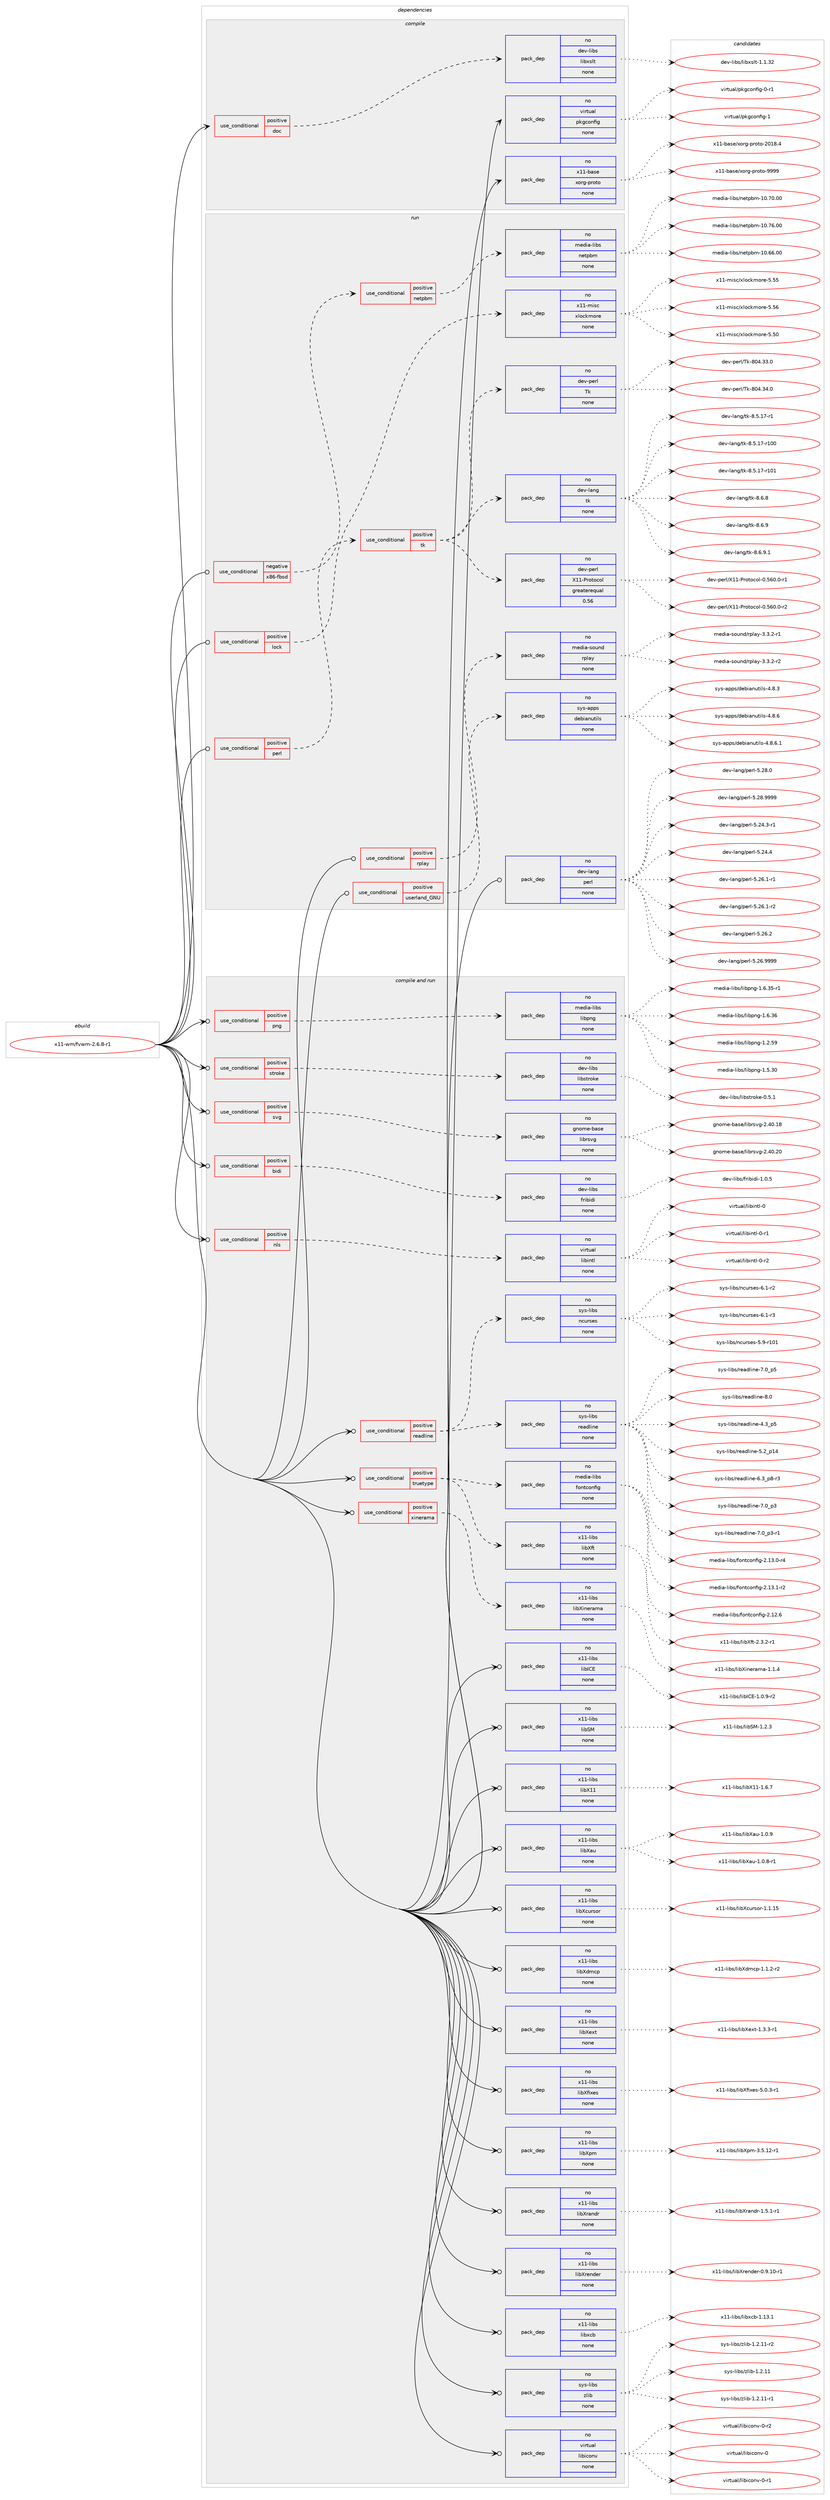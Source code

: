digraph prolog {

# *************
# Graph options
# *************

newrank=true;
concentrate=true;
compound=true;
graph [rankdir=LR,fontname=Helvetica,fontsize=10,ranksep=1.5];#, ranksep=2.5, nodesep=0.2];
edge  [arrowhead=vee];
node  [fontname=Helvetica,fontsize=10];

# **********
# The ebuild
# **********

subgraph cluster_leftcol {
color=gray;
rank=same;
label=<<i>ebuild</i>>;
id [label="x11-wm/fvwm-2.6.8-r1", color=red, width=4, href="../x11-wm/fvwm-2.6.8-r1.svg"];
}

# ****************
# The dependencies
# ****************

subgraph cluster_midcol {
color=gray;
label=<<i>dependencies</i>>;
subgraph cluster_compile {
fillcolor="#eeeeee";
style=filled;
label=<<i>compile</i>>;
subgraph cond467339 {
dependency1770214 [label=<<TABLE BORDER="0" CELLBORDER="1" CELLSPACING="0" CELLPADDING="4"><TR><TD ROWSPAN="3" CELLPADDING="10">use_conditional</TD></TR><TR><TD>positive</TD></TR><TR><TD>doc</TD></TR></TABLE>>, shape=none, color=red];
subgraph pack1272991 {
dependency1770215 [label=<<TABLE BORDER="0" CELLBORDER="1" CELLSPACING="0" CELLPADDING="4" WIDTH="220"><TR><TD ROWSPAN="6" CELLPADDING="30">pack_dep</TD></TR><TR><TD WIDTH="110">no</TD></TR><TR><TD>dev-libs</TD></TR><TR><TD>libxslt</TD></TR><TR><TD>none</TD></TR><TR><TD></TD></TR></TABLE>>, shape=none, color=blue];
}
dependency1770214:e -> dependency1770215:w [weight=20,style="dashed",arrowhead="vee"];
}
id:e -> dependency1770214:w [weight=20,style="solid",arrowhead="vee"];
subgraph pack1272992 {
dependency1770216 [label=<<TABLE BORDER="0" CELLBORDER="1" CELLSPACING="0" CELLPADDING="4" WIDTH="220"><TR><TD ROWSPAN="6" CELLPADDING="30">pack_dep</TD></TR><TR><TD WIDTH="110">no</TD></TR><TR><TD>virtual</TD></TR><TR><TD>pkgconfig</TD></TR><TR><TD>none</TD></TR><TR><TD></TD></TR></TABLE>>, shape=none, color=blue];
}
id:e -> dependency1770216:w [weight=20,style="solid",arrowhead="vee"];
subgraph pack1272993 {
dependency1770217 [label=<<TABLE BORDER="0" CELLBORDER="1" CELLSPACING="0" CELLPADDING="4" WIDTH="220"><TR><TD ROWSPAN="6" CELLPADDING="30">pack_dep</TD></TR><TR><TD WIDTH="110">no</TD></TR><TR><TD>x11-base</TD></TR><TR><TD>xorg-proto</TD></TR><TR><TD>none</TD></TR><TR><TD></TD></TR></TABLE>>, shape=none, color=blue];
}
id:e -> dependency1770217:w [weight=20,style="solid",arrowhead="vee"];
}
subgraph cluster_compileandrun {
fillcolor="#eeeeee";
style=filled;
label=<<i>compile and run</i>>;
subgraph cond467340 {
dependency1770218 [label=<<TABLE BORDER="0" CELLBORDER="1" CELLSPACING="0" CELLPADDING="4"><TR><TD ROWSPAN="3" CELLPADDING="10">use_conditional</TD></TR><TR><TD>positive</TD></TR><TR><TD>bidi</TD></TR></TABLE>>, shape=none, color=red];
subgraph pack1272994 {
dependency1770219 [label=<<TABLE BORDER="0" CELLBORDER="1" CELLSPACING="0" CELLPADDING="4" WIDTH="220"><TR><TD ROWSPAN="6" CELLPADDING="30">pack_dep</TD></TR><TR><TD WIDTH="110">no</TD></TR><TR><TD>dev-libs</TD></TR><TR><TD>fribidi</TD></TR><TR><TD>none</TD></TR><TR><TD></TD></TR></TABLE>>, shape=none, color=blue];
}
dependency1770218:e -> dependency1770219:w [weight=20,style="dashed",arrowhead="vee"];
}
id:e -> dependency1770218:w [weight=20,style="solid",arrowhead="odotvee"];
subgraph cond467341 {
dependency1770220 [label=<<TABLE BORDER="0" CELLBORDER="1" CELLSPACING="0" CELLPADDING="4"><TR><TD ROWSPAN="3" CELLPADDING="10">use_conditional</TD></TR><TR><TD>positive</TD></TR><TR><TD>nls</TD></TR></TABLE>>, shape=none, color=red];
subgraph pack1272995 {
dependency1770221 [label=<<TABLE BORDER="0" CELLBORDER="1" CELLSPACING="0" CELLPADDING="4" WIDTH="220"><TR><TD ROWSPAN="6" CELLPADDING="30">pack_dep</TD></TR><TR><TD WIDTH="110">no</TD></TR><TR><TD>virtual</TD></TR><TR><TD>libintl</TD></TR><TR><TD>none</TD></TR><TR><TD></TD></TR></TABLE>>, shape=none, color=blue];
}
dependency1770220:e -> dependency1770221:w [weight=20,style="dashed",arrowhead="vee"];
}
id:e -> dependency1770220:w [weight=20,style="solid",arrowhead="odotvee"];
subgraph cond467342 {
dependency1770222 [label=<<TABLE BORDER="0" CELLBORDER="1" CELLSPACING="0" CELLPADDING="4"><TR><TD ROWSPAN="3" CELLPADDING="10">use_conditional</TD></TR><TR><TD>positive</TD></TR><TR><TD>png</TD></TR></TABLE>>, shape=none, color=red];
subgraph pack1272996 {
dependency1770223 [label=<<TABLE BORDER="0" CELLBORDER="1" CELLSPACING="0" CELLPADDING="4" WIDTH="220"><TR><TD ROWSPAN="6" CELLPADDING="30">pack_dep</TD></TR><TR><TD WIDTH="110">no</TD></TR><TR><TD>media-libs</TD></TR><TR><TD>libpng</TD></TR><TR><TD>none</TD></TR><TR><TD></TD></TR></TABLE>>, shape=none, color=blue];
}
dependency1770222:e -> dependency1770223:w [weight=20,style="dashed",arrowhead="vee"];
}
id:e -> dependency1770222:w [weight=20,style="solid",arrowhead="odotvee"];
subgraph cond467343 {
dependency1770224 [label=<<TABLE BORDER="0" CELLBORDER="1" CELLSPACING="0" CELLPADDING="4"><TR><TD ROWSPAN="3" CELLPADDING="10">use_conditional</TD></TR><TR><TD>positive</TD></TR><TR><TD>readline</TD></TR></TABLE>>, shape=none, color=red];
subgraph pack1272997 {
dependency1770225 [label=<<TABLE BORDER="0" CELLBORDER="1" CELLSPACING="0" CELLPADDING="4" WIDTH="220"><TR><TD ROWSPAN="6" CELLPADDING="30">pack_dep</TD></TR><TR><TD WIDTH="110">no</TD></TR><TR><TD>sys-libs</TD></TR><TR><TD>ncurses</TD></TR><TR><TD>none</TD></TR><TR><TD></TD></TR></TABLE>>, shape=none, color=blue];
}
dependency1770224:e -> dependency1770225:w [weight=20,style="dashed",arrowhead="vee"];
subgraph pack1272998 {
dependency1770226 [label=<<TABLE BORDER="0" CELLBORDER="1" CELLSPACING="0" CELLPADDING="4" WIDTH="220"><TR><TD ROWSPAN="6" CELLPADDING="30">pack_dep</TD></TR><TR><TD WIDTH="110">no</TD></TR><TR><TD>sys-libs</TD></TR><TR><TD>readline</TD></TR><TR><TD>none</TD></TR><TR><TD></TD></TR></TABLE>>, shape=none, color=blue];
}
dependency1770224:e -> dependency1770226:w [weight=20,style="dashed",arrowhead="vee"];
}
id:e -> dependency1770224:w [weight=20,style="solid",arrowhead="odotvee"];
subgraph cond467344 {
dependency1770227 [label=<<TABLE BORDER="0" CELLBORDER="1" CELLSPACING="0" CELLPADDING="4"><TR><TD ROWSPAN="3" CELLPADDING="10">use_conditional</TD></TR><TR><TD>positive</TD></TR><TR><TD>stroke</TD></TR></TABLE>>, shape=none, color=red];
subgraph pack1272999 {
dependency1770228 [label=<<TABLE BORDER="0" CELLBORDER="1" CELLSPACING="0" CELLPADDING="4" WIDTH="220"><TR><TD ROWSPAN="6" CELLPADDING="30">pack_dep</TD></TR><TR><TD WIDTH="110">no</TD></TR><TR><TD>dev-libs</TD></TR><TR><TD>libstroke</TD></TR><TR><TD>none</TD></TR><TR><TD></TD></TR></TABLE>>, shape=none, color=blue];
}
dependency1770227:e -> dependency1770228:w [weight=20,style="dashed",arrowhead="vee"];
}
id:e -> dependency1770227:w [weight=20,style="solid",arrowhead="odotvee"];
subgraph cond467345 {
dependency1770229 [label=<<TABLE BORDER="0" CELLBORDER="1" CELLSPACING="0" CELLPADDING="4"><TR><TD ROWSPAN="3" CELLPADDING="10">use_conditional</TD></TR><TR><TD>positive</TD></TR><TR><TD>svg</TD></TR></TABLE>>, shape=none, color=red];
subgraph pack1273000 {
dependency1770230 [label=<<TABLE BORDER="0" CELLBORDER="1" CELLSPACING="0" CELLPADDING="4" WIDTH="220"><TR><TD ROWSPAN="6" CELLPADDING="30">pack_dep</TD></TR><TR><TD WIDTH="110">no</TD></TR><TR><TD>gnome-base</TD></TR><TR><TD>librsvg</TD></TR><TR><TD>none</TD></TR><TR><TD></TD></TR></TABLE>>, shape=none, color=blue];
}
dependency1770229:e -> dependency1770230:w [weight=20,style="dashed",arrowhead="vee"];
}
id:e -> dependency1770229:w [weight=20,style="solid",arrowhead="odotvee"];
subgraph cond467346 {
dependency1770231 [label=<<TABLE BORDER="0" CELLBORDER="1" CELLSPACING="0" CELLPADDING="4"><TR><TD ROWSPAN="3" CELLPADDING="10">use_conditional</TD></TR><TR><TD>positive</TD></TR><TR><TD>truetype</TD></TR></TABLE>>, shape=none, color=red];
subgraph pack1273001 {
dependency1770232 [label=<<TABLE BORDER="0" CELLBORDER="1" CELLSPACING="0" CELLPADDING="4" WIDTH="220"><TR><TD ROWSPAN="6" CELLPADDING="30">pack_dep</TD></TR><TR><TD WIDTH="110">no</TD></TR><TR><TD>media-libs</TD></TR><TR><TD>fontconfig</TD></TR><TR><TD>none</TD></TR><TR><TD></TD></TR></TABLE>>, shape=none, color=blue];
}
dependency1770231:e -> dependency1770232:w [weight=20,style="dashed",arrowhead="vee"];
subgraph pack1273002 {
dependency1770233 [label=<<TABLE BORDER="0" CELLBORDER="1" CELLSPACING="0" CELLPADDING="4" WIDTH="220"><TR><TD ROWSPAN="6" CELLPADDING="30">pack_dep</TD></TR><TR><TD WIDTH="110">no</TD></TR><TR><TD>x11-libs</TD></TR><TR><TD>libXft</TD></TR><TR><TD>none</TD></TR><TR><TD></TD></TR></TABLE>>, shape=none, color=blue];
}
dependency1770231:e -> dependency1770233:w [weight=20,style="dashed",arrowhead="vee"];
}
id:e -> dependency1770231:w [weight=20,style="solid",arrowhead="odotvee"];
subgraph cond467347 {
dependency1770234 [label=<<TABLE BORDER="0" CELLBORDER="1" CELLSPACING="0" CELLPADDING="4"><TR><TD ROWSPAN="3" CELLPADDING="10">use_conditional</TD></TR><TR><TD>positive</TD></TR><TR><TD>xinerama</TD></TR></TABLE>>, shape=none, color=red];
subgraph pack1273003 {
dependency1770235 [label=<<TABLE BORDER="0" CELLBORDER="1" CELLSPACING="0" CELLPADDING="4" WIDTH="220"><TR><TD ROWSPAN="6" CELLPADDING="30">pack_dep</TD></TR><TR><TD WIDTH="110">no</TD></TR><TR><TD>x11-libs</TD></TR><TR><TD>libXinerama</TD></TR><TR><TD>none</TD></TR><TR><TD></TD></TR></TABLE>>, shape=none, color=blue];
}
dependency1770234:e -> dependency1770235:w [weight=20,style="dashed",arrowhead="vee"];
}
id:e -> dependency1770234:w [weight=20,style="solid",arrowhead="odotvee"];
subgraph pack1273004 {
dependency1770236 [label=<<TABLE BORDER="0" CELLBORDER="1" CELLSPACING="0" CELLPADDING="4" WIDTH="220"><TR><TD ROWSPAN="6" CELLPADDING="30">pack_dep</TD></TR><TR><TD WIDTH="110">no</TD></TR><TR><TD>sys-libs</TD></TR><TR><TD>zlib</TD></TR><TR><TD>none</TD></TR><TR><TD></TD></TR></TABLE>>, shape=none, color=blue];
}
id:e -> dependency1770236:w [weight=20,style="solid",arrowhead="odotvee"];
subgraph pack1273005 {
dependency1770237 [label=<<TABLE BORDER="0" CELLBORDER="1" CELLSPACING="0" CELLPADDING="4" WIDTH="220"><TR><TD ROWSPAN="6" CELLPADDING="30">pack_dep</TD></TR><TR><TD WIDTH="110">no</TD></TR><TR><TD>virtual</TD></TR><TR><TD>libiconv</TD></TR><TR><TD>none</TD></TR><TR><TD></TD></TR></TABLE>>, shape=none, color=blue];
}
id:e -> dependency1770237:w [weight=20,style="solid",arrowhead="odotvee"];
subgraph pack1273006 {
dependency1770238 [label=<<TABLE BORDER="0" CELLBORDER="1" CELLSPACING="0" CELLPADDING="4" WIDTH="220"><TR><TD ROWSPAN="6" CELLPADDING="30">pack_dep</TD></TR><TR><TD WIDTH="110">no</TD></TR><TR><TD>x11-libs</TD></TR><TR><TD>libICE</TD></TR><TR><TD>none</TD></TR><TR><TD></TD></TR></TABLE>>, shape=none, color=blue];
}
id:e -> dependency1770238:w [weight=20,style="solid",arrowhead="odotvee"];
subgraph pack1273007 {
dependency1770239 [label=<<TABLE BORDER="0" CELLBORDER="1" CELLSPACING="0" CELLPADDING="4" WIDTH="220"><TR><TD ROWSPAN="6" CELLPADDING="30">pack_dep</TD></TR><TR><TD WIDTH="110">no</TD></TR><TR><TD>x11-libs</TD></TR><TR><TD>libSM</TD></TR><TR><TD>none</TD></TR><TR><TD></TD></TR></TABLE>>, shape=none, color=blue];
}
id:e -> dependency1770239:w [weight=20,style="solid",arrowhead="odotvee"];
subgraph pack1273008 {
dependency1770240 [label=<<TABLE BORDER="0" CELLBORDER="1" CELLSPACING="0" CELLPADDING="4" WIDTH="220"><TR><TD ROWSPAN="6" CELLPADDING="30">pack_dep</TD></TR><TR><TD WIDTH="110">no</TD></TR><TR><TD>x11-libs</TD></TR><TR><TD>libX11</TD></TR><TR><TD>none</TD></TR><TR><TD></TD></TR></TABLE>>, shape=none, color=blue];
}
id:e -> dependency1770240:w [weight=20,style="solid",arrowhead="odotvee"];
subgraph pack1273009 {
dependency1770241 [label=<<TABLE BORDER="0" CELLBORDER="1" CELLSPACING="0" CELLPADDING="4" WIDTH="220"><TR><TD ROWSPAN="6" CELLPADDING="30">pack_dep</TD></TR><TR><TD WIDTH="110">no</TD></TR><TR><TD>x11-libs</TD></TR><TR><TD>libXau</TD></TR><TR><TD>none</TD></TR><TR><TD></TD></TR></TABLE>>, shape=none, color=blue];
}
id:e -> dependency1770241:w [weight=20,style="solid",arrowhead="odotvee"];
subgraph pack1273010 {
dependency1770242 [label=<<TABLE BORDER="0" CELLBORDER="1" CELLSPACING="0" CELLPADDING="4" WIDTH="220"><TR><TD ROWSPAN="6" CELLPADDING="30">pack_dep</TD></TR><TR><TD WIDTH="110">no</TD></TR><TR><TD>x11-libs</TD></TR><TR><TD>libXcursor</TD></TR><TR><TD>none</TD></TR><TR><TD></TD></TR></TABLE>>, shape=none, color=blue];
}
id:e -> dependency1770242:w [weight=20,style="solid",arrowhead="odotvee"];
subgraph pack1273011 {
dependency1770243 [label=<<TABLE BORDER="0" CELLBORDER="1" CELLSPACING="0" CELLPADDING="4" WIDTH="220"><TR><TD ROWSPAN="6" CELLPADDING="30">pack_dep</TD></TR><TR><TD WIDTH="110">no</TD></TR><TR><TD>x11-libs</TD></TR><TR><TD>libXdmcp</TD></TR><TR><TD>none</TD></TR><TR><TD></TD></TR></TABLE>>, shape=none, color=blue];
}
id:e -> dependency1770243:w [weight=20,style="solid",arrowhead="odotvee"];
subgraph pack1273012 {
dependency1770244 [label=<<TABLE BORDER="0" CELLBORDER="1" CELLSPACING="0" CELLPADDING="4" WIDTH="220"><TR><TD ROWSPAN="6" CELLPADDING="30">pack_dep</TD></TR><TR><TD WIDTH="110">no</TD></TR><TR><TD>x11-libs</TD></TR><TR><TD>libXext</TD></TR><TR><TD>none</TD></TR><TR><TD></TD></TR></TABLE>>, shape=none, color=blue];
}
id:e -> dependency1770244:w [weight=20,style="solid",arrowhead="odotvee"];
subgraph pack1273013 {
dependency1770245 [label=<<TABLE BORDER="0" CELLBORDER="1" CELLSPACING="0" CELLPADDING="4" WIDTH="220"><TR><TD ROWSPAN="6" CELLPADDING="30">pack_dep</TD></TR><TR><TD WIDTH="110">no</TD></TR><TR><TD>x11-libs</TD></TR><TR><TD>libXfixes</TD></TR><TR><TD>none</TD></TR><TR><TD></TD></TR></TABLE>>, shape=none, color=blue];
}
id:e -> dependency1770245:w [weight=20,style="solid",arrowhead="odotvee"];
subgraph pack1273014 {
dependency1770246 [label=<<TABLE BORDER="0" CELLBORDER="1" CELLSPACING="0" CELLPADDING="4" WIDTH="220"><TR><TD ROWSPAN="6" CELLPADDING="30">pack_dep</TD></TR><TR><TD WIDTH="110">no</TD></TR><TR><TD>x11-libs</TD></TR><TR><TD>libXpm</TD></TR><TR><TD>none</TD></TR><TR><TD></TD></TR></TABLE>>, shape=none, color=blue];
}
id:e -> dependency1770246:w [weight=20,style="solid",arrowhead="odotvee"];
subgraph pack1273015 {
dependency1770247 [label=<<TABLE BORDER="0" CELLBORDER="1" CELLSPACING="0" CELLPADDING="4" WIDTH="220"><TR><TD ROWSPAN="6" CELLPADDING="30">pack_dep</TD></TR><TR><TD WIDTH="110">no</TD></TR><TR><TD>x11-libs</TD></TR><TR><TD>libXrandr</TD></TR><TR><TD>none</TD></TR><TR><TD></TD></TR></TABLE>>, shape=none, color=blue];
}
id:e -> dependency1770247:w [weight=20,style="solid",arrowhead="odotvee"];
subgraph pack1273016 {
dependency1770248 [label=<<TABLE BORDER="0" CELLBORDER="1" CELLSPACING="0" CELLPADDING="4" WIDTH="220"><TR><TD ROWSPAN="6" CELLPADDING="30">pack_dep</TD></TR><TR><TD WIDTH="110">no</TD></TR><TR><TD>x11-libs</TD></TR><TR><TD>libXrender</TD></TR><TR><TD>none</TD></TR><TR><TD></TD></TR></TABLE>>, shape=none, color=blue];
}
id:e -> dependency1770248:w [weight=20,style="solid",arrowhead="odotvee"];
subgraph pack1273017 {
dependency1770249 [label=<<TABLE BORDER="0" CELLBORDER="1" CELLSPACING="0" CELLPADDING="4" WIDTH="220"><TR><TD ROWSPAN="6" CELLPADDING="30">pack_dep</TD></TR><TR><TD WIDTH="110">no</TD></TR><TR><TD>x11-libs</TD></TR><TR><TD>libxcb</TD></TR><TR><TD>none</TD></TR><TR><TD></TD></TR></TABLE>>, shape=none, color=blue];
}
id:e -> dependency1770249:w [weight=20,style="solid",arrowhead="odotvee"];
}
subgraph cluster_run {
fillcolor="#eeeeee";
style=filled;
label=<<i>run</i>>;
subgraph cond467348 {
dependency1770250 [label=<<TABLE BORDER="0" CELLBORDER="1" CELLSPACING="0" CELLPADDING="4"><TR><TD ROWSPAN="3" CELLPADDING="10">use_conditional</TD></TR><TR><TD>negative</TD></TR><TR><TD>x86-fbsd</TD></TR></TABLE>>, shape=none, color=red];
subgraph cond467349 {
dependency1770251 [label=<<TABLE BORDER="0" CELLBORDER="1" CELLSPACING="0" CELLPADDING="4"><TR><TD ROWSPAN="3" CELLPADDING="10">use_conditional</TD></TR><TR><TD>positive</TD></TR><TR><TD>netpbm</TD></TR></TABLE>>, shape=none, color=red];
subgraph pack1273018 {
dependency1770252 [label=<<TABLE BORDER="0" CELLBORDER="1" CELLSPACING="0" CELLPADDING="4" WIDTH="220"><TR><TD ROWSPAN="6" CELLPADDING="30">pack_dep</TD></TR><TR><TD WIDTH="110">no</TD></TR><TR><TD>media-libs</TD></TR><TR><TD>netpbm</TD></TR><TR><TD>none</TD></TR><TR><TD></TD></TR></TABLE>>, shape=none, color=blue];
}
dependency1770251:e -> dependency1770252:w [weight=20,style="dashed",arrowhead="vee"];
}
dependency1770250:e -> dependency1770251:w [weight=20,style="dashed",arrowhead="vee"];
}
id:e -> dependency1770250:w [weight=20,style="solid",arrowhead="odot"];
subgraph cond467350 {
dependency1770253 [label=<<TABLE BORDER="0" CELLBORDER="1" CELLSPACING="0" CELLPADDING="4"><TR><TD ROWSPAN="3" CELLPADDING="10">use_conditional</TD></TR><TR><TD>positive</TD></TR><TR><TD>lock</TD></TR></TABLE>>, shape=none, color=red];
subgraph pack1273019 {
dependency1770254 [label=<<TABLE BORDER="0" CELLBORDER="1" CELLSPACING="0" CELLPADDING="4" WIDTH="220"><TR><TD ROWSPAN="6" CELLPADDING="30">pack_dep</TD></TR><TR><TD WIDTH="110">no</TD></TR><TR><TD>x11-misc</TD></TR><TR><TD>xlockmore</TD></TR><TR><TD>none</TD></TR><TR><TD></TD></TR></TABLE>>, shape=none, color=blue];
}
dependency1770253:e -> dependency1770254:w [weight=20,style="dashed",arrowhead="vee"];
}
id:e -> dependency1770253:w [weight=20,style="solid",arrowhead="odot"];
subgraph cond467351 {
dependency1770255 [label=<<TABLE BORDER="0" CELLBORDER="1" CELLSPACING="0" CELLPADDING="4"><TR><TD ROWSPAN="3" CELLPADDING="10">use_conditional</TD></TR><TR><TD>positive</TD></TR><TR><TD>perl</TD></TR></TABLE>>, shape=none, color=red];
subgraph cond467352 {
dependency1770256 [label=<<TABLE BORDER="0" CELLBORDER="1" CELLSPACING="0" CELLPADDING="4"><TR><TD ROWSPAN="3" CELLPADDING="10">use_conditional</TD></TR><TR><TD>positive</TD></TR><TR><TD>tk</TD></TR></TABLE>>, shape=none, color=red];
subgraph pack1273020 {
dependency1770257 [label=<<TABLE BORDER="0" CELLBORDER="1" CELLSPACING="0" CELLPADDING="4" WIDTH="220"><TR><TD ROWSPAN="6" CELLPADDING="30">pack_dep</TD></TR><TR><TD WIDTH="110">no</TD></TR><TR><TD>dev-lang</TD></TR><TR><TD>tk</TD></TR><TR><TD>none</TD></TR><TR><TD></TD></TR></TABLE>>, shape=none, color=blue];
}
dependency1770256:e -> dependency1770257:w [weight=20,style="dashed",arrowhead="vee"];
subgraph pack1273021 {
dependency1770258 [label=<<TABLE BORDER="0" CELLBORDER="1" CELLSPACING="0" CELLPADDING="4" WIDTH="220"><TR><TD ROWSPAN="6" CELLPADDING="30">pack_dep</TD></TR><TR><TD WIDTH="110">no</TD></TR><TR><TD>dev-perl</TD></TR><TR><TD>Tk</TD></TR><TR><TD>none</TD></TR><TR><TD></TD></TR></TABLE>>, shape=none, color=blue];
}
dependency1770256:e -> dependency1770258:w [weight=20,style="dashed",arrowhead="vee"];
subgraph pack1273022 {
dependency1770259 [label=<<TABLE BORDER="0" CELLBORDER="1" CELLSPACING="0" CELLPADDING="4" WIDTH="220"><TR><TD ROWSPAN="6" CELLPADDING="30">pack_dep</TD></TR><TR><TD WIDTH="110">no</TD></TR><TR><TD>dev-perl</TD></TR><TR><TD>X11-Protocol</TD></TR><TR><TD>greaterequal</TD></TR><TR><TD>0.56</TD></TR></TABLE>>, shape=none, color=blue];
}
dependency1770256:e -> dependency1770259:w [weight=20,style="dashed",arrowhead="vee"];
}
dependency1770255:e -> dependency1770256:w [weight=20,style="dashed",arrowhead="vee"];
}
id:e -> dependency1770255:w [weight=20,style="solid",arrowhead="odot"];
subgraph cond467353 {
dependency1770260 [label=<<TABLE BORDER="0" CELLBORDER="1" CELLSPACING="0" CELLPADDING="4"><TR><TD ROWSPAN="3" CELLPADDING="10">use_conditional</TD></TR><TR><TD>positive</TD></TR><TR><TD>rplay</TD></TR></TABLE>>, shape=none, color=red];
subgraph pack1273023 {
dependency1770261 [label=<<TABLE BORDER="0" CELLBORDER="1" CELLSPACING="0" CELLPADDING="4" WIDTH="220"><TR><TD ROWSPAN="6" CELLPADDING="30">pack_dep</TD></TR><TR><TD WIDTH="110">no</TD></TR><TR><TD>media-sound</TD></TR><TR><TD>rplay</TD></TR><TR><TD>none</TD></TR><TR><TD></TD></TR></TABLE>>, shape=none, color=blue];
}
dependency1770260:e -> dependency1770261:w [weight=20,style="dashed",arrowhead="vee"];
}
id:e -> dependency1770260:w [weight=20,style="solid",arrowhead="odot"];
subgraph cond467354 {
dependency1770262 [label=<<TABLE BORDER="0" CELLBORDER="1" CELLSPACING="0" CELLPADDING="4"><TR><TD ROWSPAN="3" CELLPADDING="10">use_conditional</TD></TR><TR><TD>positive</TD></TR><TR><TD>userland_GNU</TD></TR></TABLE>>, shape=none, color=red];
subgraph pack1273024 {
dependency1770263 [label=<<TABLE BORDER="0" CELLBORDER="1" CELLSPACING="0" CELLPADDING="4" WIDTH="220"><TR><TD ROWSPAN="6" CELLPADDING="30">pack_dep</TD></TR><TR><TD WIDTH="110">no</TD></TR><TR><TD>sys-apps</TD></TR><TR><TD>debianutils</TD></TR><TR><TD>none</TD></TR><TR><TD></TD></TR></TABLE>>, shape=none, color=blue];
}
dependency1770262:e -> dependency1770263:w [weight=20,style="dashed",arrowhead="vee"];
}
id:e -> dependency1770262:w [weight=20,style="solid",arrowhead="odot"];
subgraph pack1273025 {
dependency1770264 [label=<<TABLE BORDER="0" CELLBORDER="1" CELLSPACING="0" CELLPADDING="4" WIDTH="220"><TR><TD ROWSPAN="6" CELLPADDING="30">pack_dep</TD></TR><TR><TD WIDTH="110">no</TD></TR><TR><TD>dev-lang</TD></TR><TR><TD>perl</TD></TR><TR><TD>none</TD></TR><TR><TD></TD></TR></TABLE>>, shape=none, color=blue];
}
id:e -> dependency1770264:w [weight=20,style="solid",arrowhead="odot"];
}
}

# **************
# The candidates
# **************

subgraph cluster_choices {
rank=same;
color=gray;
label=<<i>candidates</i>>;

subgraph choice1272991 {
color=black;
nodesep=1;
choice1001011184510810598115471081059812011510811645494649465150 [label="dev-libs/libxslt-1.1.32", color=red, width=4,href="../dev-libs/libxslt-1.1.32.svg"];
dependency1770215:e -> choice1001011184510810598115471081059812011510811645494649465150:w [style=dotted,weight="100"];
}
subgraph choice1272992 {
color=black;
nodesep=1;
choice11810511411611797108471121071039911111010210510345484511449 [label="virtual/pkgconfig-0-r1", color=red, width=4,href="../virtual/pkgconfig-0-r1.svg"];
choice1181051141161179710847112107103991111101021051034549 [label="virtual/pkgconfig-1", color=red, width=4,href="../virtual/pkgconfig-1.svg"];
dependency1770216:e -> choice11810511411611797108471121071039911111010210510345484511449:w [style=dotted,weight="100"];
dependency1770216:e -> choice1181051141161179710847112107103991111101021051034549:w [style=dotted,weight="100"];
}
subgraph choice1272993 {
color=black;
nodesep=1;
choice1204949459897115101471201111141034511211411111611145504849564652 [label="x11-base/xorg-proto-2018.4", color=red, width=4,href="../x11-base/xorg-proto-2018.4.svg"];
choice120494945989711510147120111114103451121141111161114557575757 [label="x11-base/xorg-proto-9999", color=red, width=4,href="../x11-base/xorg-proto-9999.svg"];
dependency1770217:e -> choice1204949459897115101471201111141034511211411111611145504849564652:w [style=dotted,weight="100"];
dependency1770217:e -> choice120494945989711510147120111114103451121141111161114557575757:w [style=dotted,weight="100"];
}
subgraph choice1272994 {
color=black;
nodesep=1;
choice10010111845108105981154710211410598105100105454946484653 [label="dev-libs/fribidi-1.0.5", color=red, width=4,href="../dev-libs/fribidi-1.0.5.svg"];
dependency1770219:e -> choice10010111845108105981154710211410598105100105454946484653:w [style=dotted,weight="100"];
}
subgraph choice1272995 {
color=black;
nodesep=1;
choice1181051141161179710847108105981051101161084548 [label="virtual/libintl-0", color=red, width=4,href="../virtual/libintl-0.svg"];
choice11810511411611797108471081059810511011610845484511449 [label="virtual/libintl-0-r1", color=red, width=4,href="../virtual/libintl-0-r1.svg"];
choice11810511411611797108471081059810511011610845484511450 [label="virtual/libintl-0-r2", color=red, width=4,href="../virtual/libintl-0-r2.svg"];
dependency1770221:e -> choice1181051141161179710847108105981051101161084548:w [style=dotted,weight="100"];
dependency1770221:e -> choice11810511411611797108471081059810511011610845484511449:w [style=dotted,weight="100"];
dependency1770221:e -> choice11810511411611797108471081059810511011610845484511450:w [style=dotted,weight="100"];
}
subgraph choice1272996 {
color=black;
nodesep=1;
choice109101100105974510810598115471081059811211010345494650465357 [label="media-libs/libpng-1.2.59", color=red, width=4,href="../media-libs/libpng-1.2.59.svg"];
choice109101100105974510810598115471081059811211010345494653465148 [label="media-libs/libpng-1.5.30", color=red, width=4,href="../media-libs/libpng-1.5.30.svg"];
choice1091011001059745108105981154710810598112110103454946544651534511449 [label="media-libs/libpng-1.6.35-r1", color=red, width=4,href="../media-libs/libpng-1.6.35-r1.svg"];
choice109101100105974510810598115471081059811211010345494654465154 [label="media-libs/libpng-1.6.36", color=red, width=4,href="../media-libs/libpng-1.6.36.svg"];
dependency1770223:e -> choice109101100105974510810598115471081059811211010345494650465357:w [style=dotted,weight="100"];
dependency1770223:e -> choice109101100105974510810598115471081059811211010345494653465148:w [style=dotted,weight="100"];
dependency1770223:e -> choice1091011001059745108105981154710810598112110103454946544651534511449:w [style=dotted,weight="100"];
dependency1770223:e -> choice109101100105974510810598115471081059811211010345494654465154:w [style=dotted,weight="100"];
}
subgraph choice1272997 {
color=black;
nodesep=1;
choice115121115451081059811547110991171141151011154553465745114494849 [label="sys-libs/ncurses-5.9-r101", color=red, width=4,href="../sys-libs/ncurses-5.9-r101.svg"];
choice11512111545108105981154711099117114115101115455446494511450 [label="sys-libs/ncurses-6.1-r2", color=red, width=4,href="../sys-libs/ncurses-6.1-r2.svg"];
choice11512111545108105981154711099117114115101115455446494511451 [label="sys-libs/ncurses-6.1-r3", color=red, width=4,href="../sys-libs/ncurses-6.1-r3.svg"];
dependency1770225:e -> choice115121115451081059811547110991171141151011154553465745114494849:w [style=dotted,weight="100"];
dependency1770225:e -> choice11512111545108105981154711099117114115101115455446494511450:w [style=dotted,weight="100"];
dependency1770225:e -> choice11512111545108105981154711099117114115101115455446494511451:w [style=dotted,weight="100"];
}
subgraph choice1272998 {
color=black;
nodesep=1;
choice11512111545108105981154711410197100108105110101455246519511253 [label="sys-libs/readline-4.3_p5", color=red, width=4,href="../sys-libs/readline-4.3_p5.svg"];
choice1151211154510810598115471141019710010810511010145534650951124952 [label="sys-libs/readline-5.2_p14", color=red, width=4,href="../sys-libs/readline-5.2_p14.svg"];
choice115121115451081059811547114101971001081051101014554465195112564511451 [label="sys-libs/readline-6.3_p8-r3", color=red, width=4,href="../sys-libs/readline-6.3_p8-r3.svg"];
choice11512111545108105981154711410197100108105110101455546489511251 [label="sys-libs/readline-7.0_p3", color=red, width=4,href="../sys-libs/readline-7.0_p3.svg"];
choice115121115451081059811547114101971001081051101014555464895112514511449 [label="sys-libs/readline-7.0_p3-r1", color=red, width=4,href="../sys-libs/readline-7.0_p3-r1.svg"];
choice11512111545108105981154711410197100108105110101455546489511253 [label="sys-libs/readline-7.0_p5", color=red, width=4,href="../sys-libs/readline-7.0_p5.svg"];
choice1151211154510810598115471141019710010810511010145564648 [label="sys-libs/readline-8.0", color=red, width=4,href="../sys-libs/readline-8.0.svg"];
dependency1770226:e -> choice11512111545108105981154711410197100108105110101455246519511253:w [style=dotted,weight="100"];
dependency1770226:e -> choice1151211154510810598115471141019710010810511010145534650951124952:w [style=dotted,weight="100"];
dependency1770226:e -> choice115121115451081059811547114101971001081051101014554465195112564511451:w [style=dotted,weight="100"];
dependency1770226:e -> choice11512111545108105981154711410197100108105110101455546489511251:w [style=dotted,weight="100"];
dependency1770226:e -> choice115121115451081059811547114101971001081051101014555464895112514511449:w [style=dotted,weight="100"];
dependency1770226:e -> choice11512111545108105981154711410197100108105110101455546489511253:w [style=dotted,weight="100"];
dependency1770226:e -> choice1151211154510810598115471141019710010810511010145564648:w [style=dotted,weight="100"];
}
subgraph choice1272999 {
color=black;
nodesep=1;
choice10010111845108105981154710810598115116114111107101454846534649 [label="dev-libs/libstroke-0.5.1", color=red, width=4,href="../dev-libs/libstroke-0.5.1.svg"];
dependency1770228:e -> choice10010111845108105981154710810598115116114111107101454846534649:w [style=dotted,weight="100"];
}
subgraph choice1273000 {
color=black;
nodesep=1;
choice10311011110910145989711510147108105981141151181034550465248464956 [label="gnome-base/librsvg-2.40.18", color=red, width=4,href="../gnome-base/librsvg-2.40.18.svg"];
choice10311011110910145989711510147108105981141151181034550465248465048 [label="gnome-base/librsvg-2.40.20", color=red, width=4,href="../gnome-base/librsvg-2.40.20.svg"];
dependency1770230:e -> choice10311011110910145989711510147108105981141151181034550465248464956:w [style=dotted,weight="100"];
dependency1770230:e -> choice10311011110910145989711510147108105981141151181034550465248465048:w [style=dotted,weight="100"];
}
subgraph choice1273001 {
color=black;
nodesep=1;
choice109101100105974510810598115471021111101169911111010210510345504649504654 [label="media-libs/fontconfig-2.12.6", color=red, width=4,href="../media-libs/fontconfig-2.12.6.svg"];
choice1091011001059745108105981154710211111011699111110102105103455046495146484511452 [label="media-libs/fontconfig-2.13.0-r4", color=red, width=4,href="../media-libs/fontconfig-2.13.0-r4.svg"];
choice1091011001059745108105981154710211111011699111110102105103455046495146494511450 [label="media-libs/fontconfig-2.13.1-r2", color=red, width=4,href="../media-libs/fontconfig-2.13.1-r2.svg"];
dependency1770232:e -> choice109101100105974510810598115471021111101169911111010210510345504649504654:w [style=dotted,weight="100"];
dependency1770232:e -> choice1091011001059745108105981154710211111011699111110102105103455046495146484511452:w [style=dotted,weight="100"];
dependency1770232:e -> choice1091011001059745108105981154710211111011699111110102105103455046495146494511450:w [style=dotted,weight="100"];
}
subgraph choice1273002 {
color=black;
nodesep=1;
choice120494945108105981154710810598881021164550465146504511449 [label="x11-libs/libXft-2.3.2-r1", color=red, width=4,href="../x11-libs/libXft-2.3.2-r1.svg"];
dependency1770233:e -> choice120494945108105981154710810598881021164550465146504511449:w [style=dotted,weight="100"];
}
subgraph choice1273003 {
color=black;
nodesep=1;
choice120494945108105981154710810598881051101011149710997454946494652 [label="x11-libs/libXinerama-1.1.4", color=red, width=4,href="../x11-libs/libXinerama-1.1.4.svg"];
dependency1770235:e -> choice120494945108105981154710810598881051101011149710997454946494652:w [style=dotted,weight="100"];
}
subgraph choice1273004 {
color=black;
nodesep=1;
choice1151211154510810598115471221081059845494650464949 [label="sys-libs/zlib-1.2.11", color=red, width=4,href="../sys-libs/zlib-1.2.11.svg"];
choice11512111545108105981154712210810598454946504649494511449 [label="sys-libs/zlib-1.2.11-r1", color=red, width=4,href="../sys-libs/zlib-1.2.11-r1.svg"];
choice11512111545108105981154712210810598454946504649494511450 [label="sys-libs/zlib-1.2.11-r2", color=red, width=4,href="../sys-libs/zlib-1.2.11-r2.svg"];
dependency1770236:e -> choice1151211154510810598115471221081059845494650464949:w [style=dotted,weight="100"];
dependency1770236:e -> choice11512111545108105981154712210810598454946504649494511449:w [style=dotted,weight="100"];
dependency1770236:e -> choice11512111545108105981154712210810598454946504649494511450:w [style=dotted,weight="100"];
}
subgraph choice1273005 {
color=black;
nodesep=1;
choice118105114116117971084710810598105991111101184548 [label="virtual/libiconv-0", color=red, width=4,href="../virtual/libiconv-0.svg"];
choice1181051141161179710847108105981059911111011845484511449 [label="virtual/libiconv-0-r1", color=red, width=4,href="../virtual/libiconv-0-r1.svg"];
choice1181051141161179710847108105981059911111011845484511450 [label="virtual/libiconv-0-r2", color=red, width=4,href="../virtual/libiconv-0-r2.svg"];
dependency1770237:e -> choice118105114116117971084710810598105991111101184548:w [style=dotted,weight="100"];
dependency1770237:e -> choice1181051141161179710847108105981059911111011845484511449:w [style=dotted,weight="100"];
dependency1770237:e -> choice1181051141161179710847108105981059911111011845484511450:w [style=dotted,weight="100"];
}
subgraph choice1273006 {
color=black;
nodesep=1;
choice1204949451081059811547108105987367694549464846574511450 [label="x11-libs/libICE-1.0.9-r2", color=red, width=4,href="../x11-libs/libICE-1.0.9-r2.svg"];
dependency1770238:e -> choice1204949451081059811547108105987367694549464846574511450:w [style=dotted,weight="100"];
}
subgraph choice1273007 {
color=black;
nodesep=1;
choice1204949451081059811547108105988377454946504651 [label="x11-libs/libSM-1.2.3", color=red, width=4,href="../x11-libs/libSM-1.2.3.svg"];
dependency1770239:e -> choice1204949451081059811547108105988377454946504651:w [style=dotted,weight="100"];
}
subgraph choice1273008 {
color=black;
nodesep=1;
choice120494945108105981154710810598884949454946544655 [label="x11-libs/libX11-1.6.7", color=red, width=4,href="../x11-libs/libX11-1.6.7.svg"];
dependency1770240:e -> choice120494945108105981154710810598884949454946544655:w [style=dotted,weight="100"];
}
subgraph choice1273009 {
color=black;
nodesep=1;
choice12049494510810598115471081059888971174549464846564511449 [label="x11-libs/libXau-1.0.8-r1", color=red, width=4,href="../x11-libs/libXau-1.0.8-r1.svg"];
choice1204949451081059811547108105988897117454946484657 [label="x11-libs/libXau-1.0.9", color=red, width=4,href="../x11-libs/libXau-1.0.9.svg"];
dependency1770241:e -> choice12049494510810598115471081059888971174549464846564511449:w [style=dotted,weight="100"];
dependency1770241:e -> choice1204949451081059811547108105988897117454946484657:w [style=dotted,weight="100"];
}
subgraph choice1273010 {
color=black;
nodesep=1;
choice120494945108105981154710810598889911711411511111445494649464953 [label="x11-libs/libXcursor-1.1.15", color=red, width=4,href="../x11-libs/libXcursor-1.1.15.svg"];
dependency1770242:e -> choice120494945108105981154710810598889911711411511111445494649464953:w [style=dotted,weight="100"];
}
subgraph choice1273011 {
color=black;
nodesep=1;
choice12049494510810598115471081059888100109991124549464946504511450 [label="x11-libs/libXdmcp-1.1.2-r2", color=red, width=4,href="../x11-libs/libXdmcp-1.1.2-r2.svg"];
dependency1770243:e -> choice12049494510810598115471081059888100109991124549464946504511450:w [style=dotted,weight="100"];
}
subgraph choice1273012 {
color=black;
nodesep=1;
choice120494945108105981154710810598881011201164549465146514511449 [label="x11-libs/libXext-1.3.3-r1", color=red, width=4,href="../x11-libs/libXext-1.3.3-r1.svg"];
dependency1770244:e -> choice120494945108105981154710810598881011201164549465146514511449:w [style=dotted,weight="100"];
}
subgraph choice1273013 {
color=black;
nodesep=1;
choice120494945108105981154710810598881021051201011154553464846514511449 [label="x11-libs/libXfixes-5.0.3-r1", color=red, width=4,href="../x11-libs/libXfixes-5.0.3-r1.svg"];
dependency1770245:e -> choice120494945108105981154710810598881021051201011154553464846514511449:w [style=dotted,weight="100"];
}
subgraph choice1273014 {
color=black;
nodesep=1;
choice12049494510810598115471081059888112109455146534649504511449 [label="x11-libs/libXpm-3.5.12-r1", color=red, width=4,href="../x11-libs/libXpm-3.5.12-r1.svg"];
dependency1770246:e -> choice12049494510810598115471081059888112109455146534649504511449:w [style=dotted,weight="100"];
}
subgraph choice1273015 {
color=black;
nodesep=1;
choice12049494510810598115471081059888114971101001144549465346494511449 [label="x11-libs/libXrandr-1.5.1-r1", color=red, width=4,href="../x11-libs/libXrandr-1.5.1-r1.svg"];
dependency1770247:e -> choice12049494510810598115471081059888114971101001144549465346494511449:w [style=dotted,weight="100"];
}
subgraph choice1273016 {
color=black;
nodesep=1;
choice12049494510810598115471081059888114101110100101114454846574649484511449 [label="x11-libs/libXrender-0.9.10-r1", color=red, width=4,href="../x11-libs/libXrender-0.9.10-r1.svg"];
dependency1770248:e -> choice12049494510810598115471081059888114101110100101114454846574649484511449:w [style=dotted,weight="100"];
}
subgraph choice1273017 {
color=black;
nodesep=1;
choice120494945108105981154710810598120999845494649514649 [label="x11-libs/libxcb-1.13.1", color=red, width=4,href="../x11-libs/libxcb-1.13.1.svg"];
dependency1770249:e -> choice120494945108105981154710810598120999845494649514649:w [style=dotted,weight="100"];
}
subgraph choice1273018 {
color=black;
nodesep=1;
choice1091011001059745108105981154711010111611298109454948465454464848 [label="media-libs/netpbm-10.66.00", color=red, width=4,href="../media-libs/netpbm-10.66.00.svg"];
choice1091011001059745108105981154711010111611298109454948465548464848 [label="media-libs/netpbm-10.70.00", color=red, width=4,href="../media-libs/netpbm-10.70.00.svg"];
choice1091011001059745108105981154711010111611298109454948465554464848 [label="media-libs/netpbm-10.76.00", color=red, width=4,href="../media-libs/netpbm-10.76.00.svg"];
dependency1770252:e -> choice1091011001059745108105981154711010111611298109454948465454464848:w [style=dotted,weight="100"];
dependency1770252:e -> choice1091011001059745108105981154711010111611298109454948465548464848:w [style=dotted,weight="100"];
dependency1770252:e -> choice1091011001059745108105981154711010111611298109454948465554464848:w [style=dotted,weight="100"];
}
subgraph choice1273019 {
color=black;
nodesep=1;
choice1204949451091051159947120108111991071091111141014553465348 [label="x11-misc/xlockmore-5.50", color=red, width=4,href="../x11-misc/xlockmore-5.50.svg"];
choice1204949451091051159947120108111991071091111141014553465353 [label="x11-misc/xlockmore-5.55", color=red, width=4,href="../x11-misc/xlockmore-5.55.svg"];
choice1204949451091051159947120108111991071091111141014553465354 [label="x11-misc/xlockmore-5.56", color=red, width=4,href="../x11-misc/xlockmore-5.56.svg"];
dependency1770254:e -> choice1204949451091051159947120108111991071091111141014553465348:w [style=dotted,weight="100"];
dependency1770254:e -> choice1204949451091051159947120108111991071091111141014553465353:w [style=dotted,weight="100"];
dependency1770254:e -> choice1204949451091051159947120108111991071091111141014553465354:w [style=dotted,weight="100"];
}
subgraph choice1273020 {
color=black;
nodesep=1;
choice100101118451089711010347116107455646534649554511449 [label="dev-lang/tk-8.5.17-r1", color=red, width=4,href="../dev-lang/tk-8.5.17-r1.svg"];
choice1001011184510897110103471161074556465346495545114494848 [label="dev-lang/tk-8.5.17-r100", color=red, width=4,href="../dev-lang/tk-8.5.17-r100.svg"];
choice1001011184510897110103471161074556465346495545114494849 [label="dev-lang/tk-8.5.17-r101", color=red, width=4,href="../dev-lang/tk-8.5.17-r101.svg"];
choice100101118451089711010347116107455646544656 [label="dev-lang/tk-8.6.8", color=red, width=4,href="../dev-lang/tk-8.6.8.svg"];
choice100101118451089711010347116107455646544657 [label="dev-lang/tk-8.6.9", color=red, width=4,href="../dev-lang/tk-8.6.9.svg"];
choice1001011184510897110103471161074556465446574649 [label="dev-lang/tk-8.6.9.1", color=red, width=4,href="../dev-lang/tk-8.6.9.1.svg"];
dependency1770257:e -> choice100101118451089711010347116107455646534649554511449:w [style=dotted,weight="100"];
dependency1770257:e -> choice1001011184510897110103471161074556465346495545114494848:w [style=dotted,weight="100"];
dependency1770257:e -> choice1001011184510897110103471161074556465346495545114494849:w [style=dotted,weight="100"];
dependency1770257:e -> choice100101118451089711010347116107455646544656:w [style=dotted,weight="100"];
dependency1770257:e -> choice100101118451089711010347116107455646544657:w [style=dotted,weight="100"];
dependency1770257:e -> choice1001011184510897110103471161074556465446574649:w [style=dotted,weight="100"];
}
subgraph choice1273021 {
color=black;
nodesep=1;
choice100101118451121011141084784107455648524651514648 [label="dev-perl/Tk-804.33.0", color=red, width=4,href="../dev-perl/Tk-804.33.0.svg"];
choice100101118451121011141084784107455648524651524648 [label="dev-perl/Tk-804.34.0", color=red, width=4,href="../dev-perl/Tk-804.34.0.svg"];
dependency1770258:e -> choice100101118451121011141084784107455648524651514648:w [style=dotted,weight="100"];
dependency1770258:e -> choice100101118451121011141084784107455648524651524648:w [style=dotted,weight="100"];
}
subgraph choice1273022 {
color=black;
nodesep=1;
choice100101118451121011141084788494945801141111161119911110845484653544846484511449 [label="dev-perl/X11-Protocol-0.560.0-r1", color=red, width=4,href="../dev-perl/X11-Protocol-0.560.0-r1.svg"];
choice100101118451121011141084788494945801141111161119911110845484653544846484511450 [label="dev-perl/X11-Protocol-0.560.0-r2", color=red, width=4,href="../dev-perl/X11-Protocol-0.560.0-r2.svg"];
dependency1770259:e -> choice100101118451121011141084788494945801141111161119911110845484653544846484511449:w [style=dotted,weight="100"];
dependency1770259:e -> choice100101118451121011141084788494945801141111161119911110845484653544846484511450:w [style=dotted,weight="100"];
}
subgraph choice1273023 {
color=black;
nodesep=1;
choice109101100105974511511111711010047114112108971214551465146504511449 [label="media-sound/rplay-3.3.2-r1", color=red, width=4,href="../media-sound/rplay-3.3.2-r1.svg"];
choice109101100105974511511111711010047114112108971214551465146504511450 [label="media-sound/rplay-3.3.2-r2", color=red, width=4,href="../media-sound/rplay-3.3.2-r2.svg"];
dependency1770261:e -> choice109101100105974511511111711010047114112108971214551465146504511449:w [style=dotted,weight="100"];
dependency1770261:e -> choice109101100105974511511111711010047114112108971214551465146504511450:w [style=dotted,weight="100"];
}
subgraph choice1273024 {
color=black;
nodesep=1;
choice1151211154597112112115471001019810597110117116105108115455246564651 [label="sys-apps/debianutils-4.8.3", color=red, width=4,href="../sys-apps/debianutils-4.8.3.svg"];
choice1151211154597112112115471001019810597110117116105108115455246564654 [label="sys-apps/debianutils-4.8.6", color=red, width=4,href="../sys-apps/debianutils-4.8.6.svg"];
choice11512111545971121121154710010198105971101171161051081154552465646544649 [label="sys-apps/debianutils-4.8.6.1", color=red, width=4,href="../sys-apps/debianutils-4.8.6.1.svg"];
dependency1770263:e -> choice1151211154597112112115471001019810597110117116105108115455246564651:w [style=dotted,weight="100"];
dependency1770263:e -> choice1151211154597112112115471001019810597110117116105108115455246564654:w [style=dotted,weight="100"];
dependency1770263:e -> choice11512111545971121121154710010198105971101171161051081154552465646544649:w [style=dotted,weight="100"];
}
subgraph choice1273025 {
color=black;
nodesep=1;
choice100101118451089711010347112101114108455346505246514511449 [label="dev-lang/perl-5.24.3-r1", color=red, width=4,href="../dev-lang/perl-5.24.3-r1.svg"];
choice10010111845108971101034711210111410845534650524652 [label="dev-lang/perl-5.24.4", color=red, width=4,href="../dev-lang/perl-5.24.4.svg"];
choice100101118451089711010347112101114108455346505446494511449 [label="dev-lang/perl-5.26.1-r1", color=red, width=4,href="../dev-lang/perl-5.26.1-r1.svg"];
choice100101118451089711010347112101114108455346505446494511450 [label="dev-lang/perl-5.26.1-r2", color=red, width=4,href="../dev-lang/perl-5.26.1-r2.svg"];
choice10010111845108971101034711210111410845534650544650 [label="dev-lang/perl-5.26.2", color=red, width=4,href="../dev-lang/perl-5.26.2.svg"];
choice10010111845108971101034711210111410845534650544657575757 [label="dev-lang/perl-5.26.9999", color=red, width=4,href="../dev-lang/perl-5.26.9999.svg"];
choice10010111845108971101034711210111410845534650564648 [label="dev-lang/perl-5.28.0", color=red, width=4,href="../dev-lang/perl-5.28.0.svg"];
choice10010111845108971101034711210111410845534650564657575757 [label="dev-lang/perl-5.28.9999", color=red, width=4,href="../dev-lang/perl-5.28.9999.svg"];
dependency1770264:e -> choice100101118451089711010347112101114108455346505246514511449:w [style=dotted,weight="100"];
dependency1770264:e -> choice10010111845108971101034711210111410845534650524652:w [style=dotted,weight="100"];
dependency1770264:e -> choice100101118451089711010347112101114108455346505446494511449:w [style=dotted,weight="100"];
dependency1770264:e -> choice100101118451089711010347112101114108455346505446494511450:w [style=dotted,weight="100"];
dependency1770264:e -> choice10010111845108971101034711210111410845534650544650:w [style=dotted,weight="100"];
dependency1770264:e -> choice10010111845108971101034711210111410845534650544657575757:w [style=dotted,weight="100"];
dependency1770264:e -> choice10010111845108971101034711210111410845534650564648:w [style=dotted,weight="100"];
dependency1770264:e -> choice10010111845108971101034711210111410845534650564657575757:w [style=dotted,weight="100"];
}
}

}
